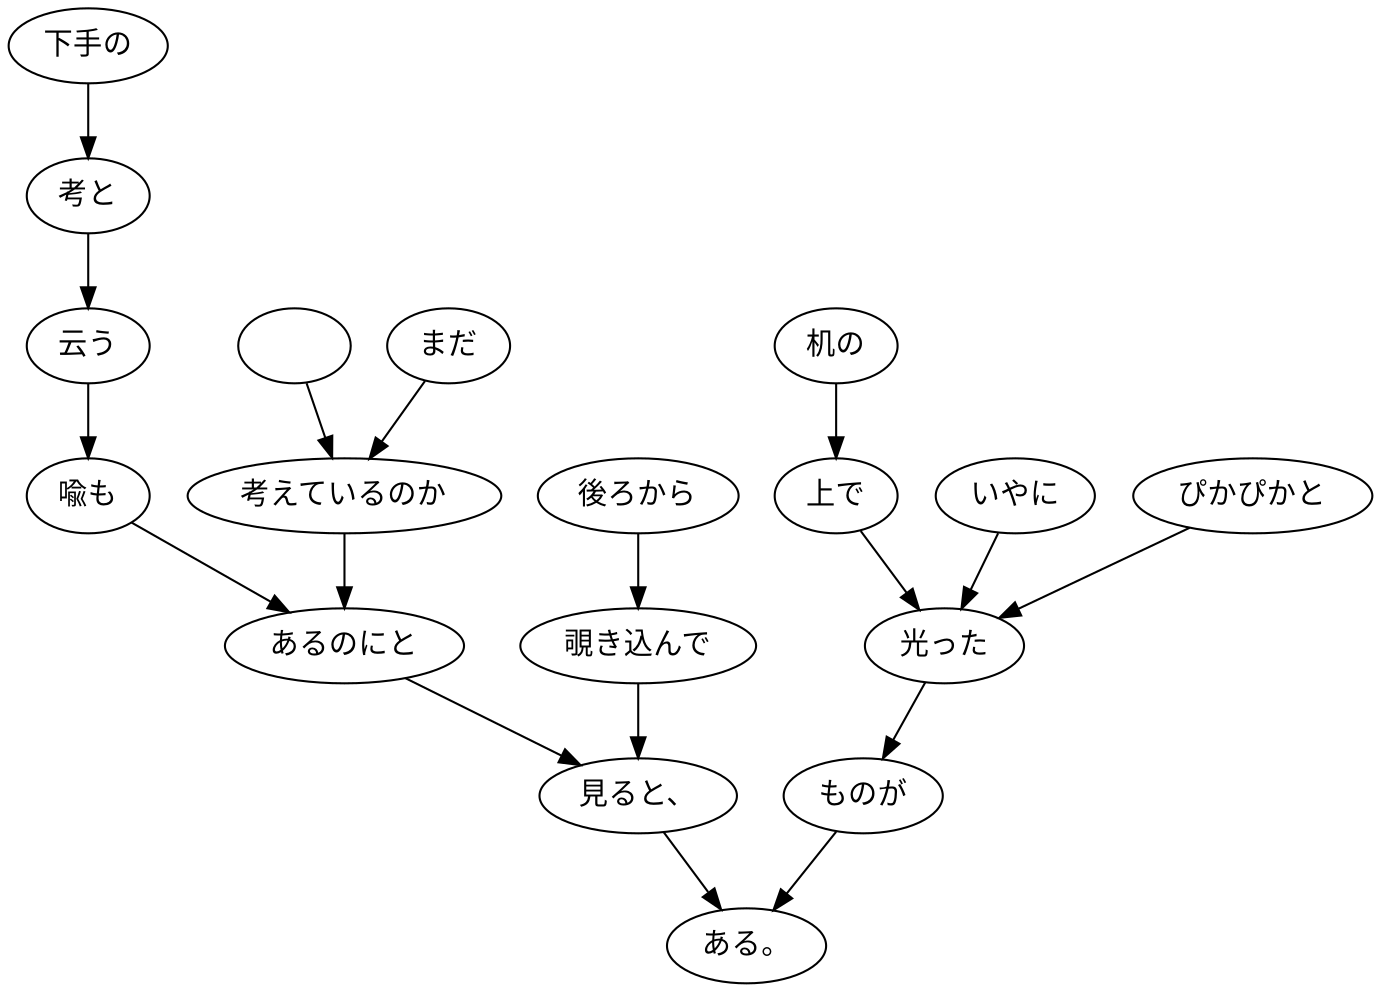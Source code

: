 digraph graph5622 {
	node0 [label="　"];
	node1 [label="まだ"];
	node2 [label="考えているのか"];
	node3 [label="下手の"];
	node4 [label="考と"];
	node5 [label="云う"];
	node6 [label="喩も"];
	node7 [label="あるのにと"];
	node8 [label="後ろから"];
	node9 [label="覗き込んで"];
	node10 [label="見ると、"];
	node11 [label="机の"];
	node12 [label="上で"];
	node13 [label="いやに"];
	node14 [label="ぴかぴかと"];
	node15 [label="光った"];
	node16 [label="ものが"];
	node17 [label="ある。"];
	node0 -> node2;
	node1 -> node2;
	node2 -> node7;
	node3 -> node4;
	node4 -> node5;
	node5 -> node6;
	node6 -> node7;
	node7 -> node10;
	node8 -> node9;
	node9 -> node10;
	node10 -> node17;
	node11 -> node12;
	node12 -> node15;
	node13 -> node15;
	node14 -> node15;
	node15 -> node16;
	node16 -> node17;
}
